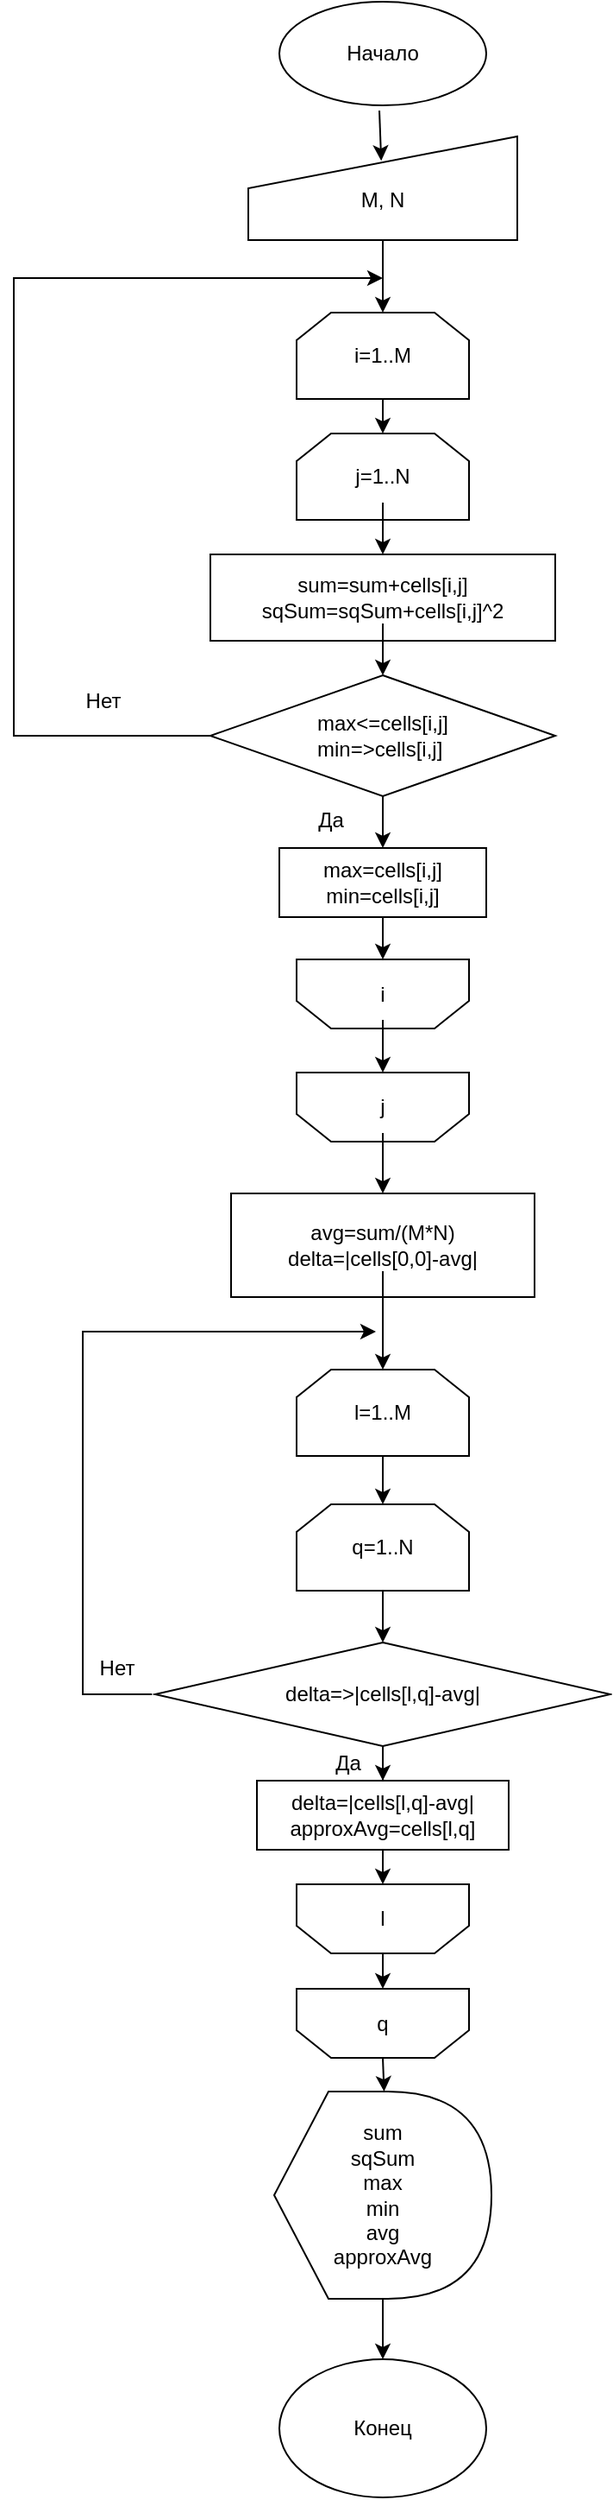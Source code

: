 <mxfile version="15.8.7" type="github">
  <diagram id="C5RBs43oDa-KdzZeNtuy" name="Page-1">
    <mxGraphModel dx="1003" dy="746" grid="1" gridSize="10" guides="1" tooltips="1" connect="1" arrows="1" fold="1" page="1" pageScale="1" pageWidth="1169" pageHeight="1654" math="0" shadow="0">
      <root>
        <mxCell id="WIyWlLk6GJQsqaUBKTNV-0" />
        <mxCell id="WIyWlLk6GJQsqaUBKTNV-1" parent="WIyWlLk6GJQsqaUBKTNV-0" />
        <mxCell id="PU368cgmyR8xg9z96_Fw-0" value="" style="ellipse;whiteSpace=wrap;html=1;gradientColor=none;gradientDirection=east;" vertex="1" parent="WIyWlLk6GJQsqaUBKTNV-1">
          <mxGeometry x="354" y="10" width="120" height="60" as="geometry" />
        </mxCell>
        <mxCell id="PU368cgmyR8xg9z96_Fw-1" value="Начало" style="text;html=1;strokeColor=none;fillColor=none;align=center;verticalAlign=middle;whiteSpace=wrap;rounded=0;" vertex="1" parent="WIyWlLk6GJQsqaUBKTNV-1">
          <mxGeometry x="384" y="25" width="60" height="30" as="geometry" />
        </mxCell>
        <mxCell id="PU368cgmyR8xg9z96_Fw-2" value="" style="endArrow=classic;html=1;rounded=0;exitX=0.5;exitY=1;exitDx=0;exitDy=0;entryX=0.507;entryY=0.185;entryDx=0;entryDy=0;entryPerimeter=0;" edge="1" parent="WIyWlLk6GJQsqaUBKTNV-1">
          <mxGeometry width="50" height="50" relative="1" as="geometry">
            <mxPoint x="412" y="73" as="sourcePoint" />
            <mxPoint x="413.092" y="102.1" as="targetPoint" />
          </mxGeometry>
        </mxCell>
        <mxCell id="PU368cgmyR8xg9z96_Fw-3" value="" style="shape=manualInput;whiteSpace=wrap;html=1;gradientColor=none;gradientDirection=east;" vertex="1" parent="WIyWlLk6GJQsqaUBKTNV-1">
          <mxGeometry x="336" y="88" width="156" height="60" as="geometry" />
        </mxCell>
        <mxCell id="PU368cgmyR8xg9z96_Fw-4" value="M, N" style="text;html=1;strokeColor=none;fillColor=none;align=center;verticalAlign=middle;whiteSpace=wrap;rounded=0;" vertex="1" parent="WIyWlLk6GJQsqaUBKTNV-1">
          <mxGeometry x="384" y="110" width="60" height="30" as="geometry" />
        </mxCell>
        <mxCell id="PU368cgmyR8xg9z96_Fw-5" value="" style="endArrow=classic;html=1;rounded=0;exitX=0.5;exitY=1;exitDx=0;exitDy=0;" edge="1" parent="WIyWlLk6GJQsqaUBKTNV-1" source="PU368cgmyR8xg9z96_Fw-3">
          <mxGeometry width="50" height="50" relative="1" as="geometry">
            <mxPoint x="390" y="240" as="sourcePoint" />
            <mxPoint x="414" y="190" as="targetPoint" />
          </mxGeometry>
        </mxCell>
        <mxCell id="PU368cgmyR8xg9z96_Fw-24" style="edgeStyle=orthogonalEdgeStyle;rounded=0;orthogonalLoop=1;jettySize=auto;html=1;exitX=0.5;exitY=1;exitDx=0;exitDy=0;entryX=0.5;entryY=0;entryDx=0;entryDy=0;" edge="1" parent="WIyWlLk6GJQsqaUBKTNV-1" source="PU368cgmyR8xg9z96_Fw-9" target="PU368cgmyR8xg9z96_Fw-23">
          <mxGeometry relative="1" as="geometry" />
        </mxCell>
        <mxCell id="PU368cgmyR8xg9z96_Fw-9" value="" style="shape=loopLimit;whiteSpace=wrap;html=1;gradientColor=none;gradientDirection=east;" vertex="1" parent="WIyWlLk6GJQsqaUBKTNV-1">
          <mxGeometry x="364" y="190" width="100" height="50" as="geometry" />
        </mxCell>
        <mxCell id="PU368cgmyR8xg9z96_Fw-10" value="" style="shape=loopLimit;whiteSpace=wrap;html=1;gradientColor=none;gradientDirection=east;rotation=-180;" vertex="1" parent="WIyWlLk6GJQsqaUBKTNV-1">
          <mxGeometry x="364" y="630" width="100" height="40" as="geometry" />
        </mxCell>
        <mxCell id="PU368cgmyR8xg9z96_Fw-13" value="" style="rounded=0;whiteSpace=wrap;html=1;gradientColor=none;gradientDirection=east;" vertex="1" parent="WIyWlLk6GJQsqaUBKTNV-1">
          <mxGeometry x="314" y="330" width="200" height="50" as="geometry" />
        </mxCell>
        <mxCell id="PU368cgmyR8xg9z96_Fw-23" value="" style="shape=loopLimit;whiteSpace=wrap;html=1;gradientColor=none;gradientDirection=east;" vertex="1" parent="WIyWlLk6GJQsqaUBKTNV-1">
          <mxGeometry x="364" y="260" width="100" height="50" as="geometry" />
        </mxCell>
        <mxCell id="PU368cgmyR8xg9z96_Fw-28" value="" style="shape=loopLimit;whiteSpace=wrap;html=1;gradientColor=none;gradientDirection=east;rotation=-180;" vertex="1" parent="WIyWlLk6GJQsqaUBKTNV-1">
          <mxGeometry x="364" y="564.5" width="100" height="40" as="geometry" />
        </mxCell>
        <mxCell id="PU368cgmyR8xg9z96_Fw-29" value="i=1..M" style="text;html=1;strokeColor=none;fillColor=none;align=center;verticalAlign=middle;whiteSpace=wrap;rounded=0;" vertex="1" parent="WIyWlLk6GJQsqaUBKTNV-1">
          <mxGeometry x="384" y="200" width="60" height="30" as="geometry" />
        </mxCell>
        <mxCell id="PU368cgmyR8xg9z96_Fw-36" style="edgeStyle=orthogonalEdgeStyle;rounded=0;orthogonalLoop=1;jettySize=auto;html=1;entryX=0.5;entryY=0;entryDx=0;entryDy=0;" edge="1" parent="WIyWlLk6GJQsqaUBKTNV-1" source="PU368cgmyR8xg9z96_Fw-30" target="PU368cgmyR8xg9z96_Fw-13">
          <mxGeometry relative="1" as="geometry" />
        </mxCell>
        <mxCell id="PU368cgmyR8xg9z96_Fw-30" value="j=1..N" style="text;html=1;strokeColor=none;fillColor=none;align=center;verticalAlign=middle;whiteSpace=wrap;rounded=0;" vertex="1" parent="WIyWlLk6GJQsqaUBKTNV-1">
          <mxGeometry x="384" y="270" width="60" height="30" as="geometry" />
        </mxCell>
        <mxCell id="PU368cgmyR8xg9z96_Fw-37" style="edgeStyle=orthogonalEdgeStyle;rounded=0;orthogonalLoop=1;jettySize=auto;html=1;entryX=0.5;entryY=0;entryDx=0;entryDy=0;" edge="1" parent="WIyWlLk6GJQsqaUBKTNV-1" source="PU368cgmyR8xg9z96_Fw-32" target="PU368cgmyR8xg9z96_Fw-34">
          <mxGeometry relative="1" as="geometry" />
        </mxCell>
        <mxCell id="PU368cgmyR8xg9z96_Fw-32" value="sum=sum+cells[i,j]&lt;br&gt;sqSum=sqSum+cells[i,j]^2&lt;br&gt;" style="text;html=1;strokeColor=none;fillColor=none;align=center;verticalAlign=middle;whiteSpace=wrap;rounded=0;" vertex="1" parent="WIyWlLk6GJQsqaUBKTNV-1">
          <mxGeometry x="384" y="340" width="60" height="30" as="geometry" />
        </mxCell>
        <mxCell id="PU368cgmyR8xg9z96_Fw-39" style="edgeStyle=orthogonalEdgeStyle;rounded=0;orthogonalLoop=1;jettySize=auto;html=1;" edge="1" parent="WIyWlLk6GJQsqaUBKTNV-1" source="PU368cgmyR8xg9z96_Fw-34" target="PU368cgmyR8xg9z96_Fw-38">
          <mxGeometry relative="1" as="geometry" />
        </mxCell>
        <mxCell id="PU368cgmyR8xg9z96_Fw-34" value="" style="rhombus;whiteSpace=wrap;html=1;gradientColor=none;gradientDirection=east;" vertex="1" parent="WIyWlLk6GJQsqaUBKTNV-1">
          <mxGeometry x="314" y="400" width="200" height="70" as="geometry" />
        </mxCell>
        <mxCell id="PU368cgmyR8xg9z96_Fw-35" value="max&amp;lt;=cells[i,j]&lt;br&gt;min=&amp;gt;cells[i,j]&amp;nbsp;" style="text;html=1;strokeColor=none;fillColor=none;align=center;verticalAlign=middle;whiteSpace=wrap;rounded=0;" vertex="1" parent="WIyWlLk6GJQsqaUBKTNV-1">
          <mxGeometry x="384" y="420" width="60" height="30" as="geometry" />
        </mxCell>
        <mxCell id="PU368cgmyR8xg9z96_Fw-45" style="edgeStyle=orthogonalEdgeStyle;rounded=0;orthogonalLoop=1;jettySize=auto;html=1;entryX=0.5;entryY=1;entryDx=0;entryDy=0;" edge="1" parent="WIyWlLk6GJQsqaUBKTNV-1" source="PU368cgmyR8xg9z96_Fw-38" target="PU368cgmyR8xg9z96_Fw-28">
          <mxGeometry relative="1" as="geometry" />
        </mxCell>
        <mxCell id="PU368cgmyR8xg9z96_Fw-38" value="" style="rounded=0;whiteSpace=wrap;html=1;gradientColor=none;gradientDirection=east;" vertex="1" parent="WIyWlLk6GJQsqaUBKTNV-1">
          <mxGeometry x="354" y="500" width="120" height="40" as="geometry" />
        </mxCell>
        <mxCell id="PU368cgmyR8xg9z96_Fw-40" value="Да" style="text;html=1;strokeColor=none;fillColor=none;align=center;verticalAlign=middle;whiteSpace=wrap;rounded=0;" vertex="1" parent="WIyWlLk6GJQsqaUBKTNV-1">
          <mxGeometry x="354" y="469" width="60" height="30" as="geometry" />
        </mxCell>
        <mxCell id="PU368cgmyR8xg9z96_Fw-41" value="max=cells[i,j]&lt;br&gt;min=cells[i,j]" style="text;html=1;strokeColor=none;fillColor=none;align=center;verticalAlign=middle;whiteSpace=wrap;rounded=0;" vertex="1" parent="WIyWlLk6GJQsqaUBKTNV-1">
          <mxGeometry x="384" y="505" width="60" height="30" as="geometry" />
        </mxCell>
        <mxCell id="PU368cgmyR8xg9z96_Fw-46" style="edgeStyle=orthogonalEdgeStyle;rounded=0;orthogonalLoop=1;jettySize=auto;html=1;entryX=0.5;entryY=1;entryDx=0;entryDy=0;" edge="1" parent="WIyWlLk6GJQsqaUBKTNV-1" source="PU368cgmyR8xg9z96_Fw-42" target="PU368cgmyR8xg9z96_Fw-10">
          <mxGeometry relative="1" as="geometry" />
        </mxCell>
        <mxCell id="PU368cgmyR8xg9z96_Fw-42" value="i" style="text;html=1;strokeColor=none;fillColor=none;align=center;verticalAlign=middle;whiteSpace=wrap;rounded=0;" vertex="1" parent="WIyWlLk6GJQsqaUBKTNV-1">
          <mxGeometry x="384" y="569.5" width="60" height="30" as="geometry" />
        </mxCell>
        <mxCell id="PU368cgmyR8xg9z96_Fw-49" style="edgeStyle=orthogonalEdgeStyle;rounded=0;orthogonalLoop=1;jettySize=auto;html=1;" edge="1" parent="WIyWlLk6GJQsqaUBKTNV-1" source="PU368cgmyR8xg9z96_Fw-44" target="PU368cgmyR8xg9z96_Fw-48">
          <mxGeometry relative="1" as="geometry" />
        </mxCell>
        <mxCell id="PU368cgmyR8xg9z96_Fw-44" value="j" style="text;html=1;strokeColor=none;fillColor=none;align=center;verticalAlign=middle;whiteSpace=wrap;rounded=0;" vertex="1" parent="WIyWlLk6GJQsqaUBKTNV-1">
          <mxGeometry x="384" y="635" width="60" height="30" as="geometry" />
        </mxCell>
        <mxCell id="PU368cgmyR8xg9z96_Fw-48" value="" style="rounded=0;whiteSpace=wrap;html=1;gradientColor=none;gradientDirection=east;" vertex="1" parent="WIyWlLk6GJQsqaUBKTNV-1">
          <mxGeometry x="326" y="700" width="176" height="60" as="geometry" />
        </mxCell>
        <mxCell id="PU368cgmyR8xg9z96_Fw-56" style="edgeStyle=orthogonalEdgeStyle;rounded=0;orthogonalLoop=1;jettySize=auto;html=1;entryX=0.5;entryY=0;entryDx=0;entryDy=0;" edge="1" parent="WIyWlLk6GJQsqaUBKTNV-1" source="PU368cgmyR8xg9z96_Fw-50" target="PU368cgmyR8xg9z96_Fw-52">
          <mxGeometry relative="1" as="geometry" />
        </mxCell>
        <mxCell id="PU368cgmyR8xg9z96_Fw-50" value="avg=sum/(M*N)&lt;br&gt;delta=|cells[0,0]-avg|&lt;br&gt;" style="text;html=1;strokeColor=none;fillColor=none;align=center;verticalAlign=middle;whiteSpace=wrap;rounded=0;" vertex="1" parent="WIyWlLk6GJQsqaUBKTNV-1">
          <mxGeometry x="346" y="715" width="136" height="30" as="geometry" />
        </mxCell>
        <mxCell id="PU368cgmyR8xg9z96_Fw-51" style="edgeStyle=orthogonalEdgeStyle;rounded=0;orthogonalLoop=1;jettySize=auto;html=1;exitX=0.5;exitY=1;exitDx=0;exitDy=0;entryX=0.5;entryY=0;entryDx=0;entryDy=0;" edge="1" parent="WIyWlLk6GJQsqaUBKTNV-1" source="PU368cgmyR8xg9z96_Fw-52" target="PU368cgmyR8xg9z96_Fw-53">
          <mxGeometry relative="1" as="geometry" />
        </mxCell>
        <mxCell id="PU368cgmyR8xg9z96_Fw-52" value="" style="shape=loopLimit;whiteSpace=wrap;html=1;gradientColor=none;gradientDirection=east;" vertex="1" parent="WIyWlLk6GJQsqaUBKTNV-1">
          <mxGeometry x="364" y="802" width="100" height="50" as="geometry" />
        </mxCell>
        <mxCell id="PU368cgmyR8xg9z96_Fw-53" value="" style="shape=loopLimit;whiteSpace=wrap;html=1;gradientColor=none;gradientDirection=east;" vertex="1" parent="WIyWlLk6GJQsqaUBKTNV-1">
          <mxGeometry x="364" y="880" width="100" height="50" as="geometry" />
        </mxCell>
        <mxCell id="PU368cgmyR8xg9z96_Fw-54" value="l=1..M" style="text;html=1;strokeColor=none;fillColor=none;align=center;verticalAlign=middle;whiteSpace=wrap;rounded=0;" vertex="1" parent="WIyWlLk6GJQsqaUBKTNV-1">
          <mxGeometry x="384" y="812" width="60" height="30" as="geometry" />
        </mxCell>
        <mxCell id="7mWTrOq3GelRsq5-D0_h-0" style="edgeStyle=orthogonalEdgeStyle;rounded=0;orthogonalLoop=1;jettySize=auto;html=1;entryX=0.5;entryY=0;entryDx=0;entryDy=0;" edge="1" parent="WIyWlLk6GJQsqaUBKTNV-1" target="PU368cgmyR8xg9z96_Fw-59">
          <mxGeometry relative="1" as="geometry">
            <mxPoint x="414" y="930" as="sourcePoint" />
          </mxGeometry>
        </mxCell>
        <mxCell id="PU368cgmyR8xg9z96_Fw-55" value="q=1..N" style="text;html=1;strokeColor=none;fillColor=none;align=center;verticalAlign=middle;whiteSpace=wrap;rounded=0;" vertex="1" parent="WIyWlLk6GJQsqaUBKTNV-1">
          <mxGeometry x="384" y="890" width="60" height="30" as="geometry" />
        </mxCell>
        <mxCell id="PU368cgmyR8xg9z96_Fw-57" value="" style="rounded=0;whiteSpace=wrap;html=1;gradientColor=none;gradientDirection=east;" vertex="1" parent="WIyWlLk6GJQsqaUBKTNV-1">
          <mxGeometry x="341" y="1040" width="146" height="40" as="geometry" />
        </mxCell>
        <mxCell id="7mWTrOq3GelRsq5-D0_h-3" style="edgeStyle=orthogonalEdgeStyle;rounded=0;orthogonalLoop=1;jettySize=auto;html=1;entryX=0.5;entryY=0;entryDx=0;entryDy=0;" edge="1" parent="WIyWlLk6GJQsqaUBKTNV-1" source="PU368cgmyR8xg9z96_Fw-59" target="PU368cgmyR8xg9z96_Fw-57">
          <mxGeometry relative="1" as="geometry" />
        </mxCell>
        <mxCell id="PU368cgmyR8xg9z96_Fw-59" value="" style="rhombus;whiteSpace=wrap;html=1;gradientColor=none;gradientDirection=east;" vertex="1" parent="WIyWlLk6GJQsqaUBKTNV-1">
          <mxGeometry x="282" y="960" width="264" height="60" as="geometry" />
        </mxCell>
        <mxCell id="7mWTrOq3GelRsq5-D0_h-1" value="delta=&amp;gt;|cells[l,q]-avg|" style="text;html=1;strokeColor=none;fillColor=none;align=center;verticalAlign=middle;whiteSpace=wrap;rounded=0;" vertex="1" parent="WIyWlLk6GJQsqaUBKTNV-1">
          <mxGeometry x="356" y="975" width="116" height="30" as="geometry" />
        </mxCell>
        <mxCell id="RnKvYkpJIjTM7ZV1KtoI-1" style="edgeStyle=orthogonalEdgeStyle;rounded=0;orthogonalLoop=1;jettySize=auto;html=1;entryX=0.5;entryY=1;entryDx=0;entryDy=0;exitX=0.5;exitY=1;exitDx=0;exitDy=0;" edge="1" parent="WIyWlLk6GJQsqaUBKTNV-1" source="PU368cgmyR8xg9z96_Fw-57" target="7mWTrOq3GelRsq5-D0_h-6">
          <mxGeometry relative="1" as="geometry">
            <mxPoint x="414" y="1060" as="sourcePoint" />
            <mxPoint x="430" y="1080" as="targetPoint" />
          </mxGeometry>
        </mxCell>
        <mxCell id="7mWTrOq3GelRsq5-D0_h-4" value="delta=|cells[l,q]-avg|&lt;br&gt;approxAvg=cells[l,q]" style="text;html=1;strokeColor=none;fillColor=none;align=center;verticalAlign=middle;whiteSpace=wrap;rounded=0;" vertex="1" parent="WIyWlLk6GJQsqaUBKTNV-1">
          <mxGeometry x="356" y="1045" width="116" height="30" as="geometry" />
        </mxCell>
        <mxCell id="7mWTrOq3GelRsq5-D0_h-5" value="" style="shape=loopLimit;whiteSpace=wrap;html=1;gradientColor=none;gradientDirection=east;rotation=-180;" vertex="1" parent="WIyWlLk6GJQsqaUBKTNV-1">
          <mxGeometry x="364" y="1160.5" width="100" height="40" as="geometry" />
        </mxCell>
        <mxCell id="7mWTrOq3GelRsq5-D0_h-6" value="" style="shape=loopLimit;whiteSpace=wrap;html=1;gradientColor=none;gradientDirection=east;rotation=-180;" vertex="1" parent="WIyWlLk6GJQsqaUBKTNV-1">
          <mxGeometry x="364" y="1100" width="100" height="40" as="geometry" />
        </mxCell>
        <mxCell id="7mWTrOq3GelRsq5-D0_h-7" style="edgeStyle=orthogonalEdgeStyle;rounded=0;orthogonalLoop=1;jettySize=auto;html=1;entryX=0.5;entryY=1;entryDx=0;entryDy=0;exitX=0.5;exitY=0;exitDx=0;exitDy=0;" edge="1" parent="WIyWlLk6GJQsqaUBKTNV-1" source="7mWTrOq3GelRsq5-D0_h-6" target="7mWTrOq3GelRsq5-D0_h-5">
          <mxGeometry relative="1" as="geometry">
            <mxPoint x="414" y="1120" as="sourcePoint" />
          </mxGeometry>
        </mxCell>
        <mxCell id="7mWTrOq3GelRsq5-D0_h-8" value="l" style="text;html=1;strokeColor=none;fillColor=none;align=center;verticalAlign=middle;whiteSpace=wrap;rounded=0;" vertex="1" parent="WIyWlLk6GJQsqaUBKTNV-1">
          <mxGeometry x="384" y="1105" width="60" height="30" as="geometry" />
        </mxCell>
        <mxCell id="RnKvYkpJIjTM7ZV1KtoI-3" style="edgeStyle=orthogonalEdgeStyle;rounded=0;orthogonalLoop=1;jettySize=auto;html=1;entryX=0;entryY=0;entryDx=63.75;entryDy=0;entryPerimeter=0;exitX=0.5;exitY=0;exitDx=0;exitDy=0;" edge="1" parent="WIyWlLk6GJQsqaUBKTNV-1" source="7mWTrOq3GelRsq5-D0_h-5" target="RnKvYkpJIjTM7ZV1KtoI-2">
          <mxGeometry relative="1" as="geometry">
            <mxPoint x="415" y="1180" as="sourcePoint" />
          </mxGeometry>
        </mxCell>
        <mxCell id="7mWTrOq3GelRsq5-D0_h-9" value="q" style="text;html=1;strokeColor=none;fillColor=none;align=center;verticalAlign=middle;whiteSpace=wrap;rounded=0;" vertex="1" parent="WIyWlLk6GJQsqaUBKTNV-1">
          <mxGeometry x="384" y="1165.5" width="60" height="30" as="geometry" />
        </mxCell>
        <mxCell id="RnKvYkpJIjTM7ZV1KtoI-12" style="edgeStyle=orthogonalEdgeStyle;rounded=0;orthogonalLoop=1;jettySize=auto;html=1;" edge="1" parent="WIyWlLk6GJQsqaUBKTNV-1" source="RnKvYkpJIjTM7ZV1KtoI-2" target="RnKvYkpJIjTM7ZV1KtoI-11">
          <mxGeometry relative="1" as="geometry" />
        </mxCell>
        <mxCell id="RnKvYkpJIjTM7ZV1KtoI-2" value="" style="shape=display;whiteSpace=wrap;html=1;gradientColor=none;gradientDirection=east;" vertex="1" parent="WIyWlLk6GJQsqaUBKTNV-1">
          <mxGeometry x="351" y="1220" width="126" height="120" as="geometry" />
        </mxCell>
        <mxCell id="RnKvYkpJIjTM7ZV1KtoI-4" value="sum&lt;br&gt;sqSum&lt;br&gt;max&lt;br&gt;min&lt;br&gt;avg&lt;br&gt;approxAvg" style="text;html=1;strokeColor=none;fillColor=none;align=center;verticalAlign=middle;whiteSpace=wrap;rounded=0;" vertex="1" parent="WIyWlLk6GJQsqaUBKTNV-1">
          <mxGeometry x="384" y="1265" width="60" height="30" as="geometry" />
        </mxCell>
        <mxCell id="RnKvYkpJIjTM7ZV1KtoI-11" value="" style="ellipse;whiteSpace=wrap;html=1;gradientColor=none;gradientDirection=east;" vertex="1" parent="WIyWlLk6GJQsqaUBKTNV-1">
          <mxGeometry x="354" y="1375" width="120" height="80" as="geometry" />
        </mxCell>
        <mxCell id="RnKvYkpJIjTM7ZV1KtoI-13" value="Конец" style="text;html=1;strokeColor=none;fillColor=none;align=center;verticalAlign=middle;whiteSpace=wrap;rounded=0;" vertex="1" parent="WIyWlLk6GJQsqaUBKTNV-1">
          <mxGeometry x="384" y="1400" width="60" height="30" as="geometry" />
        </mxCell>
        <mxCell id="RnKvYkpJIjTM7ZV1KtoI-16" value="" style="endArrow=classic;html=1;rounded=0;" edge="1" parent="WIyWlLk6GJQsqaUBKTNV-1">
          <mxGeometry width="50" height="50" relative="1" as="geometry">
            <mxPoint x="280" y="990" as="sourcePoint" />
            <mxPoint x="410" y="780" as="targetPoint" />
            <Array as="points">
              <mxPoint x="240" y="990" />
              <mxPoint x="240" y="950" />
              <mxPoint x="240" y="780" />
            </Array>
          </mxGeometry>
        </mxCell>
        <mxCell id="RnKvYkpJIjTM7ZV1KtoI-20" value="Да" style="text;html=1;strokeColor=none;fillColor=none;align=center;verticalAlign=middle;whiteSpace=wrap;rounded=0;" vertex="1" parent="WIyWlLk6GJQsqaUBKTNV-1">
          <mxGeometry x="364" y="1015" width="60" height="30" as="geometry" />
        </mxCell>
        <mxCell id="RnKvYkpJIjTM7ZV1KtoI-21" value="Нет" style="text;html=1;strokeColor=none;fillColor=none;align=center;verticalAlign=middle;whiteSpace=wrap;rounded=0;" vertex="1" parent="WIyWlLk6GJQsqaUBKTNV-1">
          <mxGeometry x="230" y="960" width="60" height="30" as="geometry" />
        </mxCell>
        <mxCell id="RnKvYkpJIjTM7ZV1KtoI-23" value="" style="endArrow=classic;html=1;rounded=0;exitX=0;exitY=0.5;exitDx=0;exitDy=0;" edge="1" parent="WIyWlLk6GJQsqaUBKTNV-1" source="PU368cgmyR8xg9z96_Fw-34">
          <mxGeometry width="50" height="50" relative="1" as="geometry">
            <mxPoint x="240" y="420" as="sourcePoint" />
            <mxPoint x="414" y="170" as="targetPoint" />
            <Array as="points">
              <mxPoint x="200" y="435" />
              <mxPoint x="200" y="170" />
            </Array>
          </mxGeometry>
        </mxCell>
        <mxCell id="RnKvYkpJIjTM7ZV1KtoI-24" value="Нет" style="text;html=1;strokeColor=none;fillColor=none;align=center;verticalAlign=middle;whiteSpace=wrap;rounded=0;" vertex="1" parent="WIyWlLk6GJQsqaUBKTNV-1">
          <mxGeometry x="222" y="400" width="60" height="30" as="geometry" />
        </mxCell>
      </root>
    </mxGraphModel>
  </diagram>
</mxfile>
